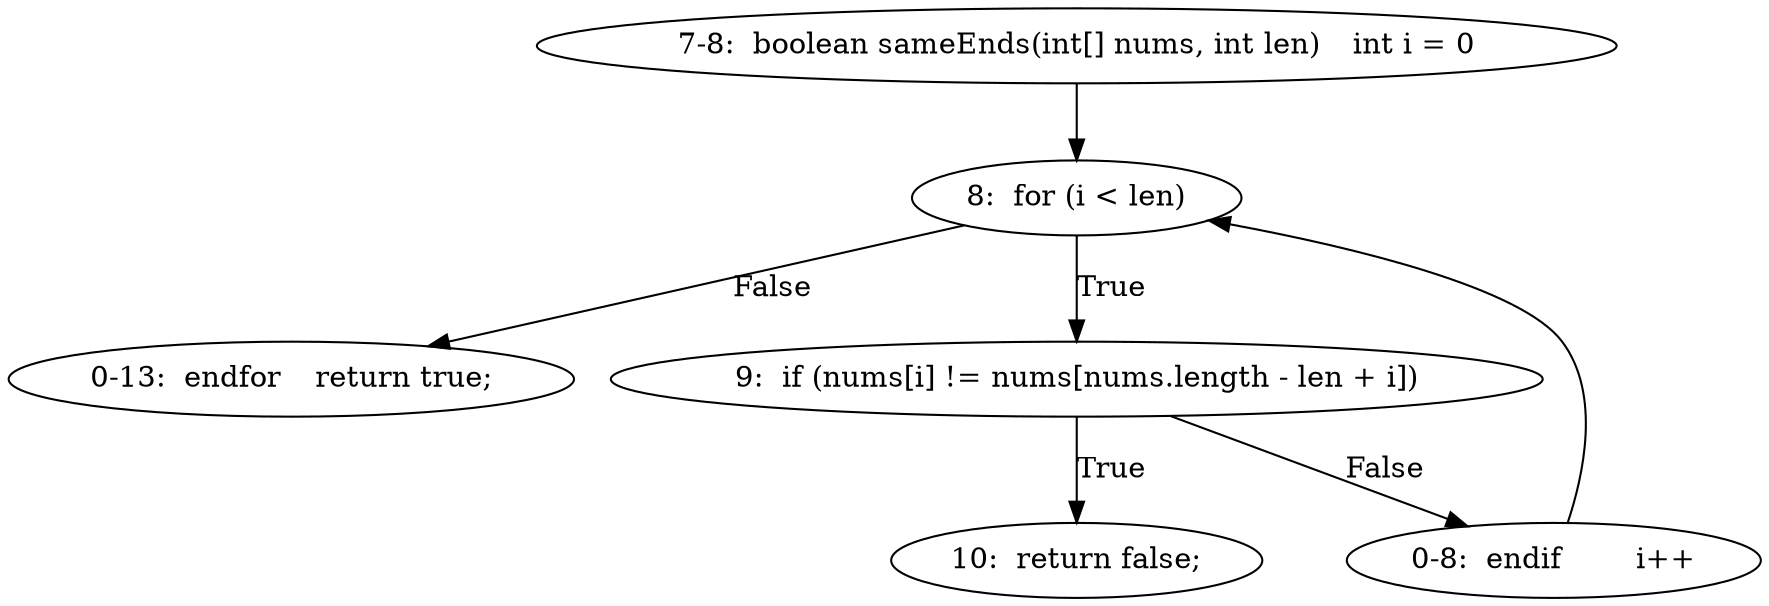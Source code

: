 digraph result_test { 
// graph-vertices
  a1  [label="7-8:  boolean sameEnds(int[] nums, int len)	int i = 0"]; 
  2  [label="8:  for (i < len)"]; 
  a2  [label="0-13:  endfor	return true;"]; 
  5  [label="9:  if (nums[i] != nums[nums.length - len + i])"]; 
  6  [label="10:  return false;"]; 
  a3  [label="0-8:  endif	i++"]; 
// graph-edges
  a1 -> 2;
  2 -> a2  [label="False"]; 
  2 -> 5  [label="True"]; 
  5 -> 6  [label="True"]; 
  5 -> a3  [label="False"]; 
  a3 -> 2;
}